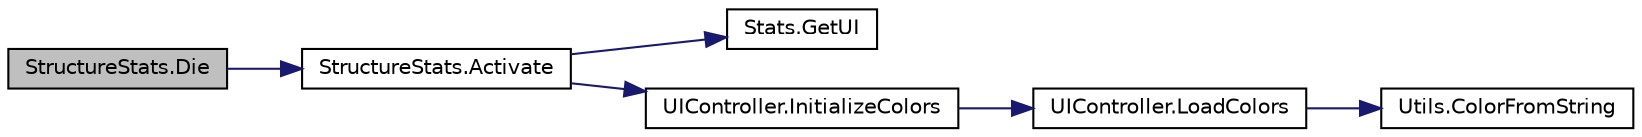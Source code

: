 digraph "StructureStats.Die"
{
 // INTERACTIVE_SVG=YES
 // LATEX_PDF_SIZE
  edge [fontname="Helvetica",fontsize="10",labelfontname="Helvetica",labelfontsize="10"];
  node [fontname="Helvetica",fontsize="10",shape=record];
  rankdir="LR";
  Node1 [label="StructureStats.Die",height=0.2,width=0.4,color="black", fillcolor="grey75", style="filled", fontcolor="black",tooltip="Function that implements what is done when this entity dies."];
  Node1 -> Node2 [color="midnightblue",fontsize="10",style="solid",fontname="Helvetica"];
  Node2 [label="StructureStats.Activate",height=0.2,width=0.4,color="black", fillcolor="white", style="filled",URL="$class_structure_stats.html#a9288d34a28aecd99033a0f2998df3a21",tooltip=" "];
  Node2 -> Node3 [color="midnightblue",fontsize="10",style="solid",fontname="Helvetica"];
  Node3 [label="Stats.GetUI",height=0.2,width=0.4,color="black", fillcolor="white", style="filled",URL="$class_stats.html#a0a3ad8a03e844abd233531fd9874a91b",tooltip="This method retuns the UIController of the entity."];
  Node2 -> Node4 [color="midnightblue",fontsize="10",style="solid",fontname="Helvetica"];
  Node4 [label="UIController.InitializeColors",height=0.2,width=0.4,color="black", fillcolor="white", style="filled",URL="$class_u_i_controller.html#a5f4c8564677f50adca215a4c91020c5c",tooltip=" "];
  Node4 -> Node5 [color="midnightblue",fontsize="10",style="solid",fontname="Helvetica"];
  Node5 [label="UIController.LoadColors",height=0.2,width=0.4,color="black", fillcolor="white", style="filled",URL="$class_u_i_controller.html#a25efcf4c19f58682359f159ebe68cd61",tooltip="Loads all the necessary colors for all the dynamic UIs in the game"];
  Node5 -> Node6 [color="midnightblue",fontsize="10",style="solid",fontname="Helvetica"];
  Node6 [label="Utils.ColorFromString",height=0.2,width=0.4,color="black", fillcolor="white", style="filled",URL="$class_utils.html#ab9e5182f0bed89c77ffe578768c9c8c2",tooltip="Pass a hex string and you get the Color."];
}
